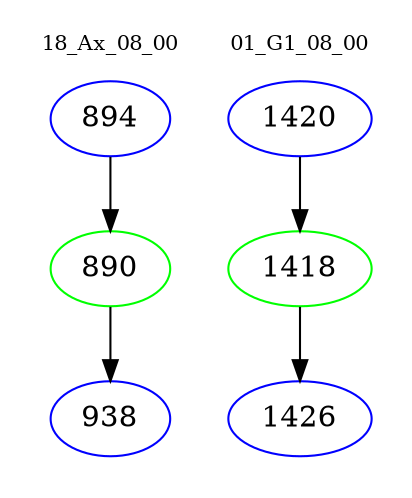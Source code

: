 digraph{
subgraph cluster_0 {
color = white
label = "18_Ax_08_00";
fontsize=10;
T0_894 [label="894", color="blue"]
T0_894 -> T0_890 [color="black"]
T0_890 [label="890", color="green"]
T0_890 -> T0_938 [color="black"]
T0_938 [label="938", color="blue"]
}
subgraph cluster_1 {
color = white
label = "01_G1_08_00";
fontsize=10;
T1_1420 [label="1420", color="blue"]
T1_1420 -> T1_1418 [color="black"]
T1_1418 [label="1418", color="green"]
T1_1418 -> T1_1426 [color="black"]
T1_1426 [label="1426", color="blue"]
}
}
